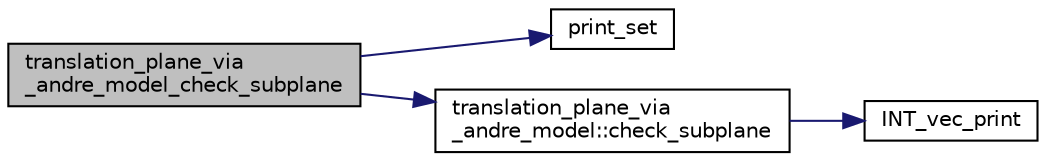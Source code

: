 digraph "translation_plane_via_andre_model_check_subplane"
{
  edge [fontname="Helvetica",fontsize="10",labelfontname="Helvetica",labelfontsize="10"];
  node [fontname="Helvetica",fontsize="10",shape=record];
  rankdir="LR";
  Node2677 [label="translation_plane_via\l_andre_model_check_subplane",height=0.2,width=0.4,color="black", fillcolor="grey75", style="filled", fontcolor="black"];
  Node2677 -> Node2678 [color="midnightblue",fontsize="10",style="solid",fontname="Helvetica"];
  Node2678 [label="print_set",height=0.2,width=0.4,color="black", fillcolor="white", style="filled",URL="$d0/dd1/blt_8h.html#a8c1a5fc71aea7ff31d181f0103196a24"];
  Node2677 -> Node2679 [color="midnightblue",fontsize="10",style="solid",fontname="Helvetica"];
  Node2679 [label="translation_plane_via\l_andre_model::check_subplane",height=0.2,width=0.4,color="black", fillcolor="white", style="filled",URL="$d1/dcc/classtranslation__plane__via__andre__model.html#a00134f526f42e78cd89dfa0cad148c77"];
  Node2679 -> Node2680 [color="midnightblue",fontsize="10",style="solid",fontname="Helvetica"];
  Node2680 [label="INT_vec_print",height=0.2,width=0.4,color="black", fillcolor="white", style="filled",URL="$df/dbf/sajeeb_8_c.html#a79a5901af0b47dd0d694109543c027fe"];
}
